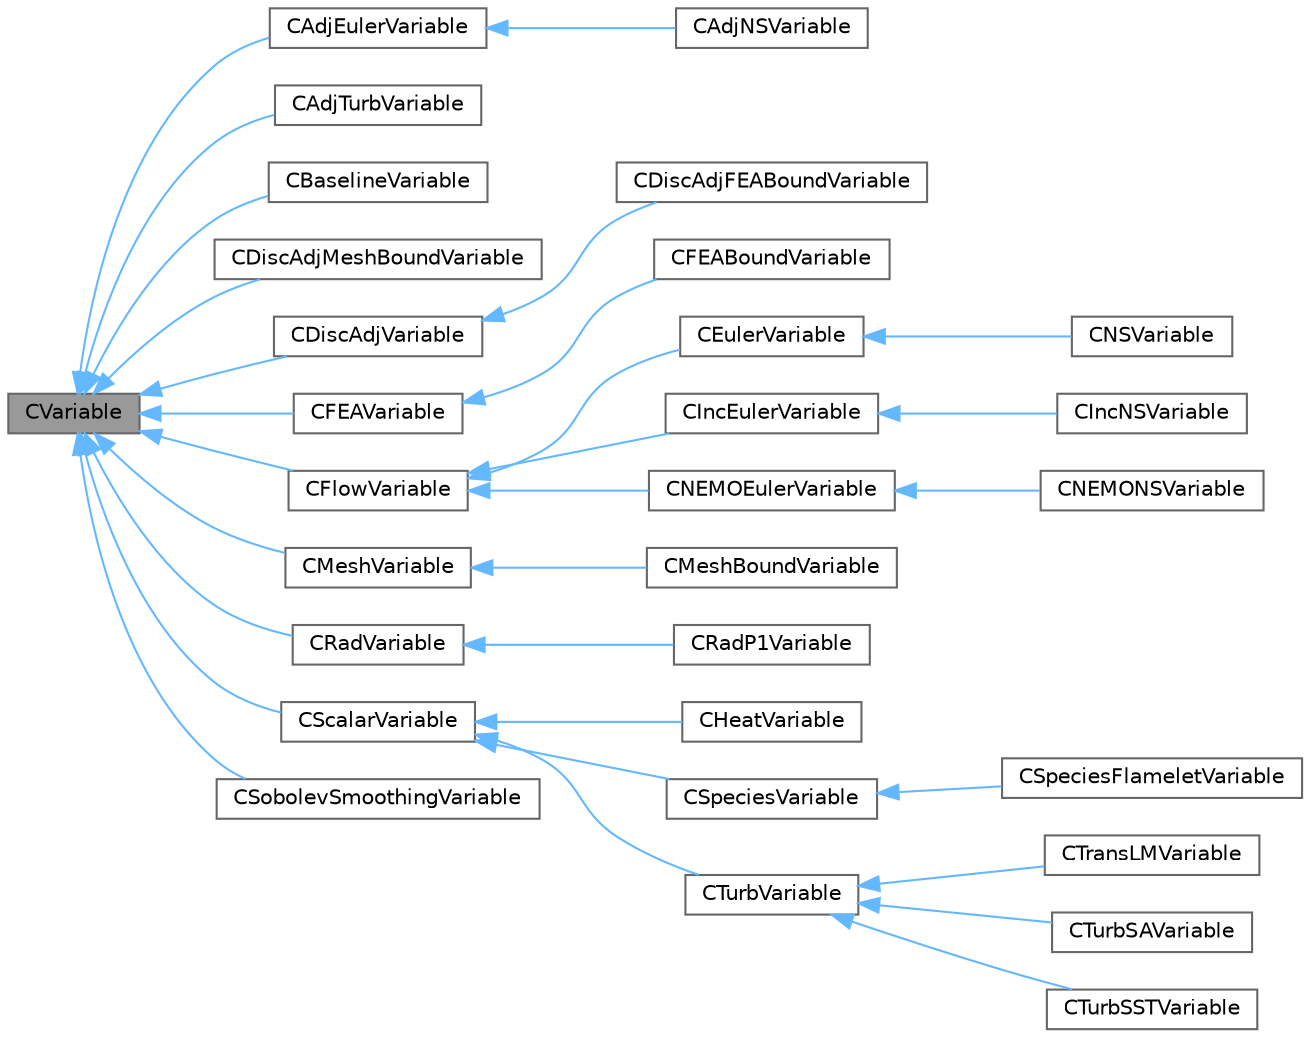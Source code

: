 digraph "CVariable"
{
 // LATEX_PDF_SIZE
  bgcolor="transparent";
  edge [fontname=Helvetica,fontsize=10,labelfontname=Helvetica,labelfontsize=10];
  node [fontname=Helvetica,fontsize=10,shape=box,height=0.2,width=0.4];
  rankdir="LR";
  Node1 [id="Node000001",label="CVariable",height=0.2,width=0.4,color="gray40", fillcolor="grey60", style="filled", fontcolor="black",tooltip="Main class for defining the variables."];
  Node1 -> Node2 [id="edge1_Node000001_Node000002",dir="back",color="steelblue1",style="solid",tooltip=" "];
  Node2 [id="Node000002",label="CAdjEulerVariable",height=0.2,width=0.4,color="gray40", fillcolor="white", style="filled",URL="$classCAdjEulerVariable.html",tooltip="Main class for defining the variables of the adjoint Euler solver."];
  Node2 -> Node3 [id="edge2_Node000002_Node000003",dir="back",color="steelblue1",style="solid",tooltip=" "];
  Node3 [id="Node000003",label="CAdjNSVariable",height=0.2,width=0.4,color="gray40", fillcolor="white", style="filled",URL="$classCAdjNSVariable.html",tooltip="Main class for defining the variables of the adjoint Navier-Stokes solver."];
  Node1 -> Node4 [id="edge3_Node000001_Node000004",dir="back",color="steelblue1",style="solid",tooltip=" "];
  Node4 [id="Node000004",label="CAdjTurbVariable",height=0.2,width=0.4,color="gray40", fillcolor="white", style="filled",URL="$classCAdjTurbVariable.html",tooltip="Main class for defining the variables of the adjoint turbulence model."];
  Node1 -> Node5 [id="edge4_Node000001_Node000005",dir="back",color="steelblue1",style="solid",tooltip=" "];
  Node5 [id="Node000005",label="CBaselineVariable",height=0.2,width=0.4,color="gray40", fillcolor="white", style="filled",URL="$classCBaselineVariable.html",tooltip="Main class for defining the variables of a baseline solution from a restart file (for output)."];
  Node1 -> Node6 [id="edge5_Node000001_Node000006",dir="back",color="steelblue1",style="solid",tooltip=" "];
  Node6 [id="Node000006",label="CDiscAdjMeshBoundVariable",height=0.2,width=0.4,color="gray40", fillcolor="white", style="filled",URL="$classCDiscAdjMeshBoundVariable.html",tooltip="Main class for defining the variables on the mesh deformation boundaries for adjoint applications."];
  Node1 -> Node7 [id="edge6_Node000001_Node000007",dir="back",color="steelblue1",style="solid",tooltip=" "];
  Node7 [id="Node000007",label="CDiscAdjVariable",height=0.2,width=0.4,color="gray40", fillcolor="white", style="filled",URL="$classCDiscAdjVariable.html",tooltip="Main class for defining the variables of the adjoint solver."];
  Node7 -> Node8 [id="edge7_Node000007_Node000008",dir="back",color="steelblue1",style="solid",tooltip=" "];
  Node8 [id="Node000008",label="CDiscAdjFEABoundVariable",height=0.2,width=0.4,color="gray40", fillcolor="white", style="filled",URL="$classCDiscAdjFEABoundVariable.html",tooltip="Main class for defining the variables on the FEA boundaries for adjoint applications."];
  Node1 -> Node9 [id="edge8_Node000001_Node000009",dir="back",color="steelblue1",style="solid",tooltip=" "];
  Node9 [id="Node000009",label="CFEAVariable",height=0.2,width=0.4,color="gray40", fillcolor="white", style="filled",URL="$classCFEAVariable.html",tooltip="Class for defining the variables of the FEM structural problem."];
  Node9 -> Node10 [id="edge9_Node000009_Node000010",dir="back",color="steelblue1",style="solid",tooltip=" "];
  Node10 [id="Node000010",label="CFEABoundVariable",height=0.2,width=0.4,color="gray40", fillcolor="white", style="filled",URL="$classCFEABoundVariable.html",tooltip="Class that adds storage of boundary variables (tractions) to CFEAVariable."];
  Node1 -> Node11 [id="edge10_Node000001_Node000011",dir="back",color="steelblue1",style="solid",tooltip=" "];
  Node11 [id="Node000011",label="CFlowVariable",height=0.2,width=0.4,color="gray40", fillcolor="white", style="filled",URL="$classCFlowVariable.html",tooltip="Class for defining the common variables of flow solvers."];
  Node11 -> Node12 [id="edge11_Node000011_Node000012",dir="back",color="steelblue1",style="solid",tooltip=" "];
  Node12 [id="Node000012",label="CEulerVariable",height=0.2,width=0.4,color="gray40", fillcolor="white", style="filled",URL="$classCEulerVariable.html",tooltip="Class for defining the variables of the compressible Euler solver."];
  Node12 -> Node13 [id="edge12_Node000012_Node000013",dir="back",color="steelblue1",style="solid",tooltip=" "];
  Node13 [id="Node000013",label="CNSVariable",height=0.2,width=0.4,color="gray40", fillcolor="white", style="filled",URL="$classCNSVariable.html",tooltip="Class for defining the variables of the compressible Navier-Stokes solver."];
  Node11 -> Node14 [id="edge13_Node000011_Node000014",dir="back",color="steelblue1",style="solid",tooltip=" "];
  Node14 [id="Node000014",label="CIncEulerVariable",height=0.2,width=0.4,color="gray40", fillcolor="white", style="filled",URL="$classCIncEulerVariable.html",tooltip="Class for defining the variables of the incompressible Euler solver."];
  Node14 -> Node15 [id="edge14_Node000014_Node000015",dir="back",color="steelblue1",style="solid",tooltip=" "];
  Node15 [id="Node000015",label="CIncNSVariable",height=0.2,width=0.4,color="gray40", fillcolor="white", style="filled",URL="$classCIncNSVariable.html",tooltip="Class for defining the variables of the incompressible Navier-Stokes solver."];
  Node11 -> Node16 [id="edge15_Node000011_Node000016",dir="back",color="steelblue1",style="solid",tooltip=" "];
  Node16 [id="Node000016",label="CNEMOEulerVariable",height=0.2,width=0.4,color="gray40", fillcolor="white", style="filled",URL="$classCNEMOEulerVariable.html",tooltip="Main class for defining the variables of the NEMO Euler's solver."];
  Node16 -> Node17 [id="edge16_Node000016_Node000017",dir="back",color="steelblue1",style="solid",tooltip=" "];
  Node17 [id="Node000017",label="CNEMONSVariable",height=0.2,width=0.4,color="gray40", fillcolor="white", style="filled",URL="$classCNEMONSVariable.html",tooltip="Main class for defining the variables of the NEMO Navier-Stokes' solver."];
  Node1 -> Node18 [id="edge17_Node000001_Node000018",dir="back",color="steelblue1",style="solid",tooltip=" "];
  Node18 [id="Node000018",label="CMeshVariable",height=0.2,width=0.4,color="gray40", fillcolor="white", style="filled",URL="$classCMeshVariable.html",tooltip=" "];
  Node18 -> Node19 [id="edge18_Node000018_Node000019",dir="back",color="steelblue1",style="solid",tooltip=" "];
  Node19 [id="Node000019",label="CMeshBoundVariable",height=0.2,width=0.4,color="gray40", fillcolor="white", style="filled",URL="$classCMeshBoundVariable.html",tooltip=" "];
  Node1 -> Node20 [id="edge19_Node000001_Node000020",dir="back",color="steelblue1",style="solid",tooltip=" "];
  Node20 [id="Node000020",label="CRadVariable",height=0.2,width=0.4,color="gray40", fillcolor="white", style="filled",URL="$classCRadVariable.html",tooltip=" "];
  Node20 -> Node21 [id="edge20_Node000020_Node000021",dir="back",color="steelblue1",style="solid",tooltip=" "];
  Node21 [id="Node000021",label="CRadP1Variable",height=0.2,width=0.4,color="gray40", fillcolor="white", style="filled",URL="$classCRadP1Variable.html",tooltip=" "];
  Node1 -> Node22 [id="edge21_Node000001_Node000022",dir="back",color="steelblue1",style="solid",tooltip=" "];
  Node22 [id="Node000022",label="CScalarVariable",height=0.2,width=0.4,color="gray40", fillcolor="white", style="filled",URL="$classCScalarVariable.html",tooltip="Base class for defining the shared variables of scalar solvers."];
  Node22 -> Node23 [id="edge22_Node000022_Node000023",dir="back",color="steelblue1",style="solid",tooltip=" "];
  Node23 [id="Node000023",label="CHeatVariable",height=0.2,width=0.4,color="gray40", fillcolor="white", style="filled",URL="$classCHeatVariable.html",tooltip="Class for defining the variables of the finite-volume heat equation solver."];
  Node22 -> Node24 [id="edge23_Node000022_Node000024",dir="back",color="steelblue1",style="solid",tooltip=" "];
  Node24 [id="Node000024",label="CSpeciesVariable",height=0.2,width=0.4,color="gray40", fillcolor="white", style="filled",URL="$classCSpeciesVariable.html",tooltip="Base class for defining the variables of the species transport."];
  Node24 -> Node25 [id="edge24_Node000024_Node000025",dir="back",color="steelblue1",style="solid",tooltip=" "];
  Node25 [id="Node000025",label="CSpeciesFlameletVariable",height=0.2,width=0.4,color="gray40", fillcolor="white", style="filled",URL="$classCSpeciesFlameletVariable.html",tooltip="Base class for defining the variables of the flamelet model."];
  Node22 -> Node26 [id="edge25_Node000022_Node000026",dir="back",color="steelblue1",style="solid",tooltip=" "];
  Node26 [id="Node000026",label="CTurbVariable",height=0.2,width=0.4,color="gray40", fillcolor="white", style="filled",URL="$classCTurbVariable.html",tooltip="Base class for defining the variables of the turbulence model."];
  Node26 -> Node27 [id="edge26_Node000026_Node000027",dir="back",color="steelblue1",style="solid",tooltip=" "];
  Node27 [id="Node000027",label="CTransLMVariable",height=0.2,width=0.4,color="gray40", fillcolor="white", style="filled",URL="$classCTransLMVariable.html",tooltip="Transition model variables."];
  Node26 -> Node28 [id="edge27_Node000026_Node000028",dir="back",color="steelblue1",style="solid",tooltip=" "];
  Node28 [id="Node000028",label="CTurbSAVariable",height=0.2,width=0.4,color="gray40", fillcolor="white", style="filled",URL="$classCTurbSAVariable.html",tooltip="Main class for defining the variables of the turbulence model."];
  Node26 -> Node29 [id="edge28_Node000026_Node000029",dir="back",color="steelblue1",style="solid",tooltip=" "];
  Node29 [id="Node000029",label="CTurbSSTVariable",height=0.2,width=0.4,color="gray40", fillcolor="white", style="filled",URL="$classCTurbSSTVariable.html",tooltip="Main class for defining the variables of the turbulence model."];
  Node1 -> Node30 [id="edge29_Node000001_Node000030",dir="back",color="steelblue1",style="solid",tooltip=" "];
  Node30 [id="Node000030",label="CSobolevSmoothingVariable",height=0.2,width=0.4,color="gray40", fillcolor="white", style="filled",URL="$classCSobolevSmoothingVariable.html",tooltip=" "];
}
